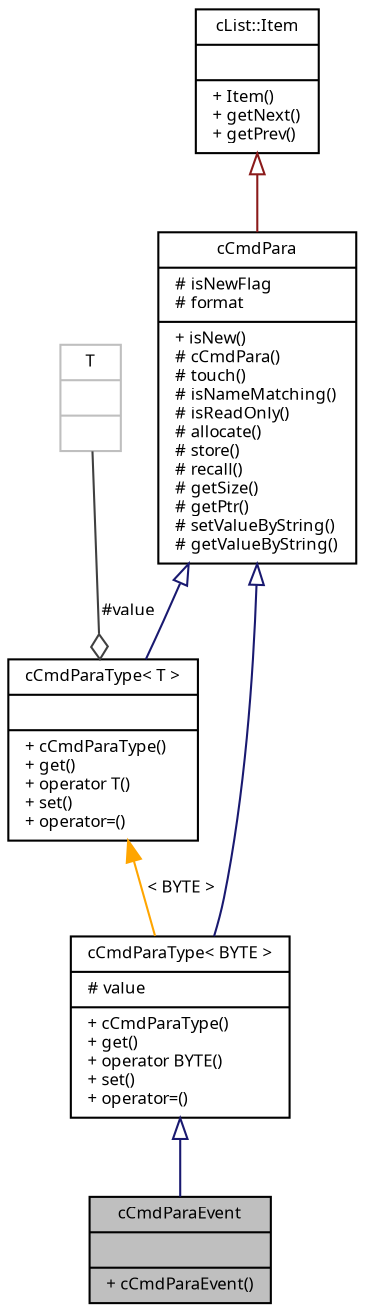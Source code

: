digraph "cCmdParaEvent"
{
  edge [fontname="Sans",fontsize="8",labelfontname="Sans",labelfontsize="8"];
  node [fontname="Sans",fontsize="8",shape=record];
  Node1 [label="{cCmdParaEvent\n||+ cCmdParaEvent()\l}",height=0.2,width=0.4,color="black", fillcolor="grey75", style="filled", fontcolor="black"];
  Node2 -> Node1 [dir="back",color="midnightblue",fontsize="8",style="solid",arrowtail="onormal",fontname="Sans"];
  Node2 [label="{cCmdParaType\< BYTE \>\n|# value\l|+ cCmdParaType()\l+ get()\l+ operator BYTE()\l+ set()\l+ operator=()\l}",height=0.2,width=0.4,color="black", fillcolor="white", style="filled",URL="$classc_cmd_para_type.html"];
  Node3 -> Node2 [dir="back",color="midnightblue",fontsize="8",style="solid",arrowtail="onormal",fontname="Sans"];
  Node3 [label="{cCmdPara\n|# isNewFlag\l# format\l|+ isNew()\l# cCmdPara()\l# touch()\l# isNameMatching()\l# isReadOnly()\l# allocate()\l# store()\l# recall()\l# getSize()\l# getPtr()\l# setValueByString()\l# getValueByString()\l}",height=0.2,width=0.4,color="black", fillcolor="white", style="filled",URL="$classc_cmd_para.html",tooltip="Abstract class defining a command parameter. "];
  Node4 -> Node3 [dir="back",color="firebrick4",fontsize="8",style="solid",arrowtail="onormal",fontname="Sans"];
  Node4 [label="{cList::Item\n||+ Item()\l+ getNext()\l+ getPrev()\l}",height=0.2,width=0.4,color="black", fillcolor="white", style="filled",URL="$classc_list_1_1_item.html",tooltip="Base class for list items. "];
  Node5 -> Node2 [dir="back",color="orange",fontsize="8",style="solid",label=" \< BYTE \>" ,fontname="Sans"];
  Node5 [label="{cCmdParaType\< T \>\n||+ cCmdParaType()\l+ get()\l+ operator T()\l+ set()\l+ operator=()\l}",height=0.2,width=0.4,color="black", fillcolor="white", style="filled",URL="$classc_cmd_para_type.html",tooltip="Template class to define a parameter with basic data types. "];
  Node3 -> Node5 [dir="back",color="midnightblue",fontsize="8",style="solid",arrowtail="onormal",fontname="Sans"];
  Node6 -> Node5 [color="grey25",fontsize="8",style="solid",label=" #value" ,arrowhead="odiamond",fontname="Sans"];
  Node6 [label="{T\n||}",height=0.2,width=0.4,color="grey75", fillcolor="white", style="filled"];
}
